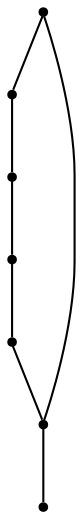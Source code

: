 graph {
  node [shape=point,comment="{\"directed\":false,\"doi\":\"10.1007/978-3-030-35802-0_2\",\"figure\":\"2 (2)\"}"]

  v0 [pos="1492.88788797617,593.2148796821226"]
  v1 [pos="1461.5349191576238,593.2148796821225"]
  v2 [pos="1508.5642452086074,593.2148796821226"]
  v3 [pos="1516.4010089825326,593.2148796821226"]
  v4 [pos="1022.6149916571023,405.1059297540893"]
  v5 [pos="1398.8342911534098,530.5118168882301"]
  v6 [pos="1273.4258814479904,467.8108445379495"]

  v0 -- v1 [id="-1",pos="1492.88788797617,593.2148796821226 1461.5349191576238,593.2148796821225 1461.5349191576238,593.2148796821225 1461.5349191576238,593.2148796821225"]
  v0 -- v2 [id="-4",pos="1492.88788797617,593.2148796821226 1508.5642452086074,593.2148796821226 1508.5642452086074,593.2148796821226 1508.5642452086074,593.2148796821226"]
  v2 -- v3 [id="-5",pos="1508.5642452086074,593.2148796821226 1516.4010089825326,593.2148796821226 1516.4010089825326,593.2148796821226 1516.4010089825326,593.2148796821226"]
  v4 -- v6 [id="-13",pos="1022.6149916571023,405.1059297540893 1273.4258814479904,467.8108445379495 1273.4258814479904,467.8108445379495 1273.4258814479904,467.8108445379495"]
  v6 -- v5 [id="-14",pos="1273.4258814479904,467.8108445379495 1398.8342911534098,530.5118168882301 1398.8342911534098,530.5118168882301 1398.8342911534098,530.5118168882301"]
  v5 -- v2 [id="-15",pos="1398.8342911534098,530.5118168882301 1508.5642452086074,593.2148796821226 1508.5642452086074,593.2148796821226 1508.5642452086074,593.2148796821226"]
  v1 -- v4 [id="-17",pos="1461.5349191576238,593.2148796821225 1022.6149916571023,405.1059297540893 1022.6149916571023,405.1059297540893 1022.6149916571023,405.1059297540893"]
}
